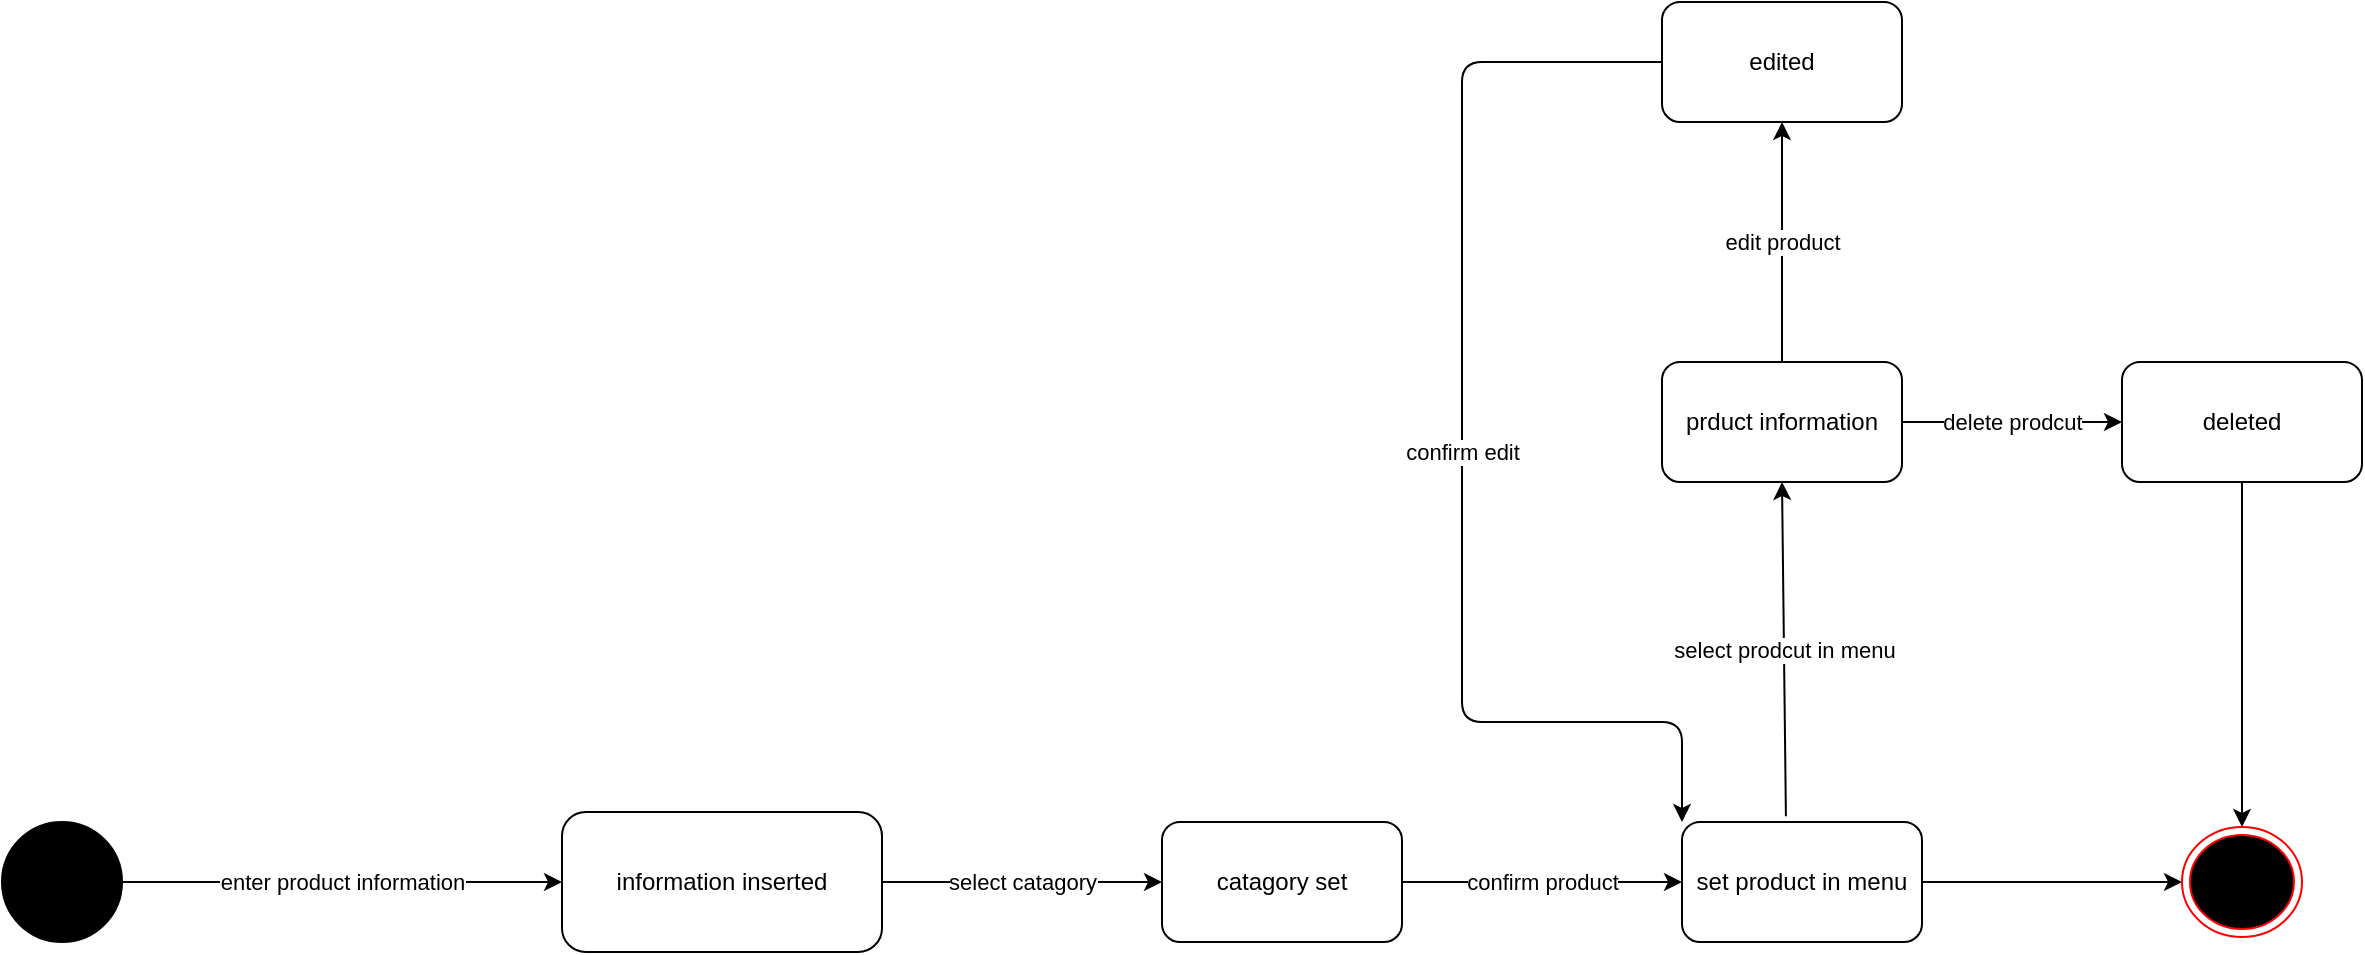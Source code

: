 <mxfile version="12.4.3" type="device" pages="1"><diagram id="jQ2b-cAxvF6ASdqXPaGR" name="Page-1"><mxGraphModel dx="1221" dy="1725" grid="1" gridSize="10" guides="1" tooltips="1" connect="1" arrows="1" fold="1" page="1" pageScale="1" pageWidth="850" pageHeight="1100" math="0" shadow="0"><root><mxCell id="0"/><mxCell id="1" parent="0"/><mxCell id="IKRjrw9eCM5416CcWomw-1" value="" style="ellipse;whiteSpace=wrap;html=1;aspect=fixed;fillColor=#000000;" vertex="1" parent="1"><mxGeometry x="10" y="210" width="60" height="60" as="geometry"/></mxCell><mxCell id="IKRjrw9eCM5416CcWomw-4" value="enter product information" style="endArrow=classic;html=1;exitX=1;exitY=0.5;exitDx=0;exitDy=0;entryX=0;entryY=0.5;entryDx=0;entryDy=0;" edge="1" parent="1" source="IKRjrw9eCM5416CcWomw-1" target="IKRjrw9eCM5416CcWomw-8"><mxGeometry width="50" height="50" relative="1" as="geometry"><mxPoint x="200" y="390" as="sourcePoint"/><mxPoint x="170" y="240" as="targetPoint"/></mxGeometry></mxCell><mxCell id="IKRjrw9eCM5416CcWomw-8" value="information inserted" style="rounded=1;whiteSpace=wrap;html=1;arcSize=17;" vertex="1" parent="1"><mxGeometry x="290" y="205" width="160" height="70" as="geometry"/></mxCell><mxCell id="IKRjrw9eCM5416CcWomw-12" value="select catagory" style="endArrow=classic;html=1;exitX=1;exitY=0.5;exitDx=0;exitDy=0;" edge="1" parent="1" source="IKRjrw9eCM5416CcWomw-8" target="IKRjrw9eCM5416CcWomw-13"><mxGeometry width="50" height="50" relative="1" as="geometry"><mxPoint x="310" y="360" as="sourcePoint"/><mxPoint x="360" y="310" as="targetPoint"/></mxGeometry></mxCell><mxCell id="IKRjrw9eCM5416CcWomw-13" value="catagory set" style="rounded=1;whiteSpace=wrap;html=1;" vertex="1" parent="1"><mxGeometry x="590" y="210" width="120" height="60" as="geometry"/></mxCell><mxCell id="IKRjrw9eCM5416CcWomw-14" value="set product in menu" style="rounded=1;whiteSpace=wrap;html=1;" vertex="1" parent="1"><mxGeometry x="850" y="210" width="120" height="60" as="geometry"/></mxCell><mxCell id="IKRjrw9eCM5416CcWomw-15" value="confirm product" style="endArrow=classic;html=1;exitX=1;exitY=0.5;exitDx=0;exitDy=0;entryX=0;entryY=0.5;entryDx=0;entryDy=0;" edge="1" parent="1" source="IKRjrw9eCM5416CcWomw-13" target="IKRjrw9eCM5416CcWomw-14"><mxGeometry width="50" height="50" relative="1" as="geometry"><mxPoint x="750" y="310" as="sourcePoint"/><mxPoint x="800" y="260" as="targetPoint"/></mxGeometry></mxCell><mxCell id="IKRjrw9eCM5416CcWomw-16" value="" style="endArrow=classic;html=1;exitX=1;exitY=0.5;exitDx=0;exitDy=0;entryX=0;entryY=0.5;entryDx=0;entryDy=0;" edge="1" parent="1" source="IKRjrw9eCM5416CcWomw-14" target="IKRjrw9eCM5416CcWomw-30"><mxGeometry width="50" height="50" relative="1" as="geometry"><mxPoint x="1090" y="280" as="sourcePoint"/><mxPoint x="1070" y="240" as="targetPoint"/></mxGeometry></mxCell><mxCell id="IKRjrw9eCM5416CcWomw-19" value="select prodcut in menu" style="endArrow=classic;html=1;entryX=0.5;entryY=1;entryDx=0;entryDy=0;exitX=0.433;exitY=-0.047;exitDx=0;exitDy=0;exitPerimeter=0;" edge="1" parent="1" source="IKRjrw9eCM5416CcWomw-14" target="IKRjrw9eCM5416CcWomw-23"><mxGeometry width="50" height="50" relative="1" as="geometry"><mxPoint x="909" y="210" as="sourcePoint"/><mxPoint x="902.84" y="90.42" as="targetPoint"/></mxGeometry></mxCell><mxCell id="IKRjrw9eCM5416CcWomw-23" value="prduct information" style="rounded=1;whiteSpace=wrap;html=1;" vertex="1" parent="1"><mxGeometry x="840" y="-20" width="120" height="60" as="geometry"/></mxCell><mxCell id="IKRjrw9eCM5416CcWomw-24" value="delete prodcut" style="endArrow=classic;html=1;exitX=1;exitY=0.5;exitDx=0;exitDy=0;entryX=0;entryY=0.5;entryDx=0;entryDy=0;" edge="1" parent="1" source="IKRjrw9eCM5416CcWomw-23" target="IKRjrw9eCM5416CcWomw-27"><mxGeometry width="50" height="50" relative="1" as="geometry"><mxPoint x="1000" as="sourcePoint"/><mxPoint x="1050" y="-50" as="targetPoint"/></mxGeometry></mxCell><mxCell id="IKRjrw9eCM5416CcWomw-25" value="edit product" style="endArrow=classic;html=1;exitX=0.5;exitY=0;exitDx=0;exitDy=0;" edge="1" parent="1" source="IKRjrw9eCM5416CcWomw-23" target="IKRjrw9eCM5416CcWomw-26"><mxGeometry width="50" height="50" relative="1" as="geometry"><mxPoint x="820" y="-90" as="sourcePoint"/><mxPoint x="870" y="-140" as="targetPoint"/></mxGeometry></mxCell><mxCell id="IKRjrw9eCM5416CcWomw-26" value="edited" style="rounded=1;whiteSpace=wrap;html=1;" vertex="1" parent="1"><mxGeometry x="840" y="-200" width="120" height="60" as="geometry"/></mxCell><mxCell id="IKRjrw9eCM5416CcWomw-27" value="deleted" style="rounded=1;whiteSpace=wrap;html=1;" vertex="1" parent="1"><mxGeometry x="1070" y="-20" width="120" height="60" as="geometry"/></mxCell><mxCell id="IKRjrw9eCM5416CcWomw-29" value="confirm edit" style="endArrow=classic;html=1;exitX=0;exitY=0.5;exitDx=0;exitDy=0;entryX=0;entryY=0;entryDx=0;entryDy=0;" edge="1" parent="1" source="IKRjrw9eCM5416CcWomw-26" target="IKRjrw9eCM5416CcWomw-14"><mxGeometry width="50" height="50" relative="1" as="geometry"><mxPoint x="670" y="-160" as="sourcePoint"/><mxPoint x="720" y="-210" as="targetPoint"/><Array as="points"><mxPoint x="740" y="-170"/><mxPoint x="740" y="160"/><mxPoint x="850" y="160"/></Array></mxGeometry></mxCell><mxCell id="IKRjrw9eCM5416CcWomw-30" value="" style="ellipse;html=1;shape=endState;fillColor=#000000;strokeColor=#ff0000;" vertex="1" parent="1"><mxGeometry x="1100" y="212.5" width="60" height="55" as="geometry"/></mxCell><mxCell id="IKRjrw9eCM5416CcWomw-31" value="" style="endArrow=classic;html=1;exitX=0.5;exitY=1;exitDx=0;exitDy=0;entryX=0.5;entryY=0;entryDx=0;entryDy=0;" edge="1" parent="1" source="IKRjrw9eCM5416CcWomw-27" target="IKRjrw9eCM5416CcWomw-30"><mxGeometry width="50" height="50" relative="1" as="geometry"><mxPoint x="1160" y="130" as="sourcePoint"/><mxPoint x="1210" y="80" as="targetPoint"/></mxGeometry></mxCell></root></mxGraphModel></diagram></mxfile>